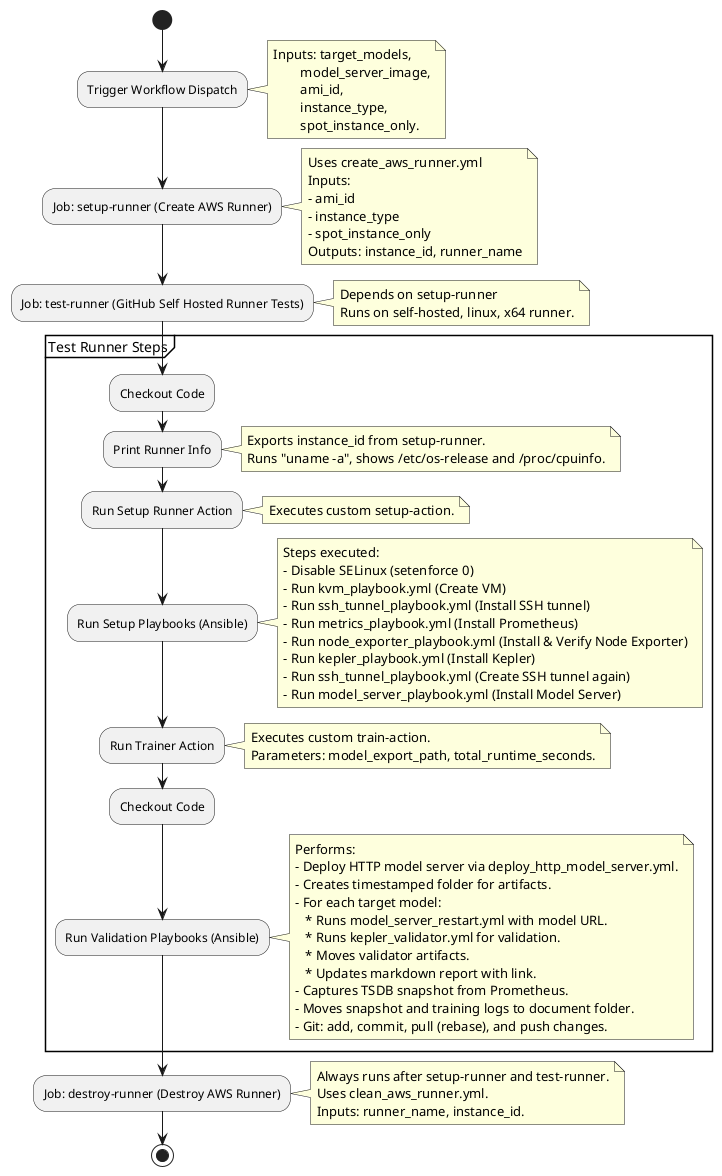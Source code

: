 @startuml
!define RECTANGLE class

start

:Trigger Workflow Dispatch;
note right
  Inputs: target_models,
          model_server_image,
          ami_id,
          instance_type,
          spot_instance_only.
end note

:Job: setup-runner (Create AWS Runner);
note right
  Uses create_aws_runner.yml
  Inputs:
  - ami_id
  - instance_type
  - spot_instance_only
  Outputs: instance_id, runner_name
end note

:Job: test-runner (GitHub Self Hosted Runner Tests);
note right
  Depends on setup-runner
  Runs on self-hosted, linux, x64 runner.
end note

partition "Test Runner Steps" {
    :Checkout Code;
    
    :Print Runner Info;
    note right
      Exports instance_id from setup-runner.
      Runs "uname -a", shows /etc/os-release and /proc/cpuinfo.
    end note

    :Run Setup Runner Action;
    note right
      Executes custom setup-action.
    end note

    :Run Setup Playbooks (Ansible);
    note right
      Steps executed:
      - Disable SELinux (setenforce 0)
      - Run kvm_playbook.yml (Create VM)
      - Run ssh_tunnel_playbook.yml (Install SSH tunnel)
      - Run metrics_playbook.yml (Install Prometheus)
      - Run node_exporter_playbook.yml (Install & Verify Node Exporter)
      - Run kepler_playbook.yml (Install Kepler)
      - Run ssh_tunnel_playbook.yml (Create SSH tunnel again)
      - Run model_server_playbook.yml (Install Model Server)
    end note

    :Run Trainer Action;
    note right
      Executes custom train-action.
      Parameters: model_export_path, total_runtime_seconds.
    end note

    :Checkout Code;
    
    :Run Validation Playbooks (Ansible);
    note right
      Performs:
      - Deploy HTTP model server via deploy_http_model_server.yml.
      - Creates timestamped folder for artifacts.
      - For each target model:
         * Runs model_server_restart.yml with model URL.
         * Runs kepler_validator.yml for validation.
         * Moves validator artifacts.
         * Updates markdown report with link.
      - Captures TSDB snapshot from Prometheus.
      - Moves snapshot and training logs to document folder.
      - Git: add, commit, pull (rebase), and push changes.
    end note
}

:Job: destroy-runner (Destroy AWS Runner);
note right
  Always runs after setup-runner and test-runner.
  Uses clean_aws_runner.yml.
  Inputs: runner_name, instance_id.
end note

stop
@enduml
